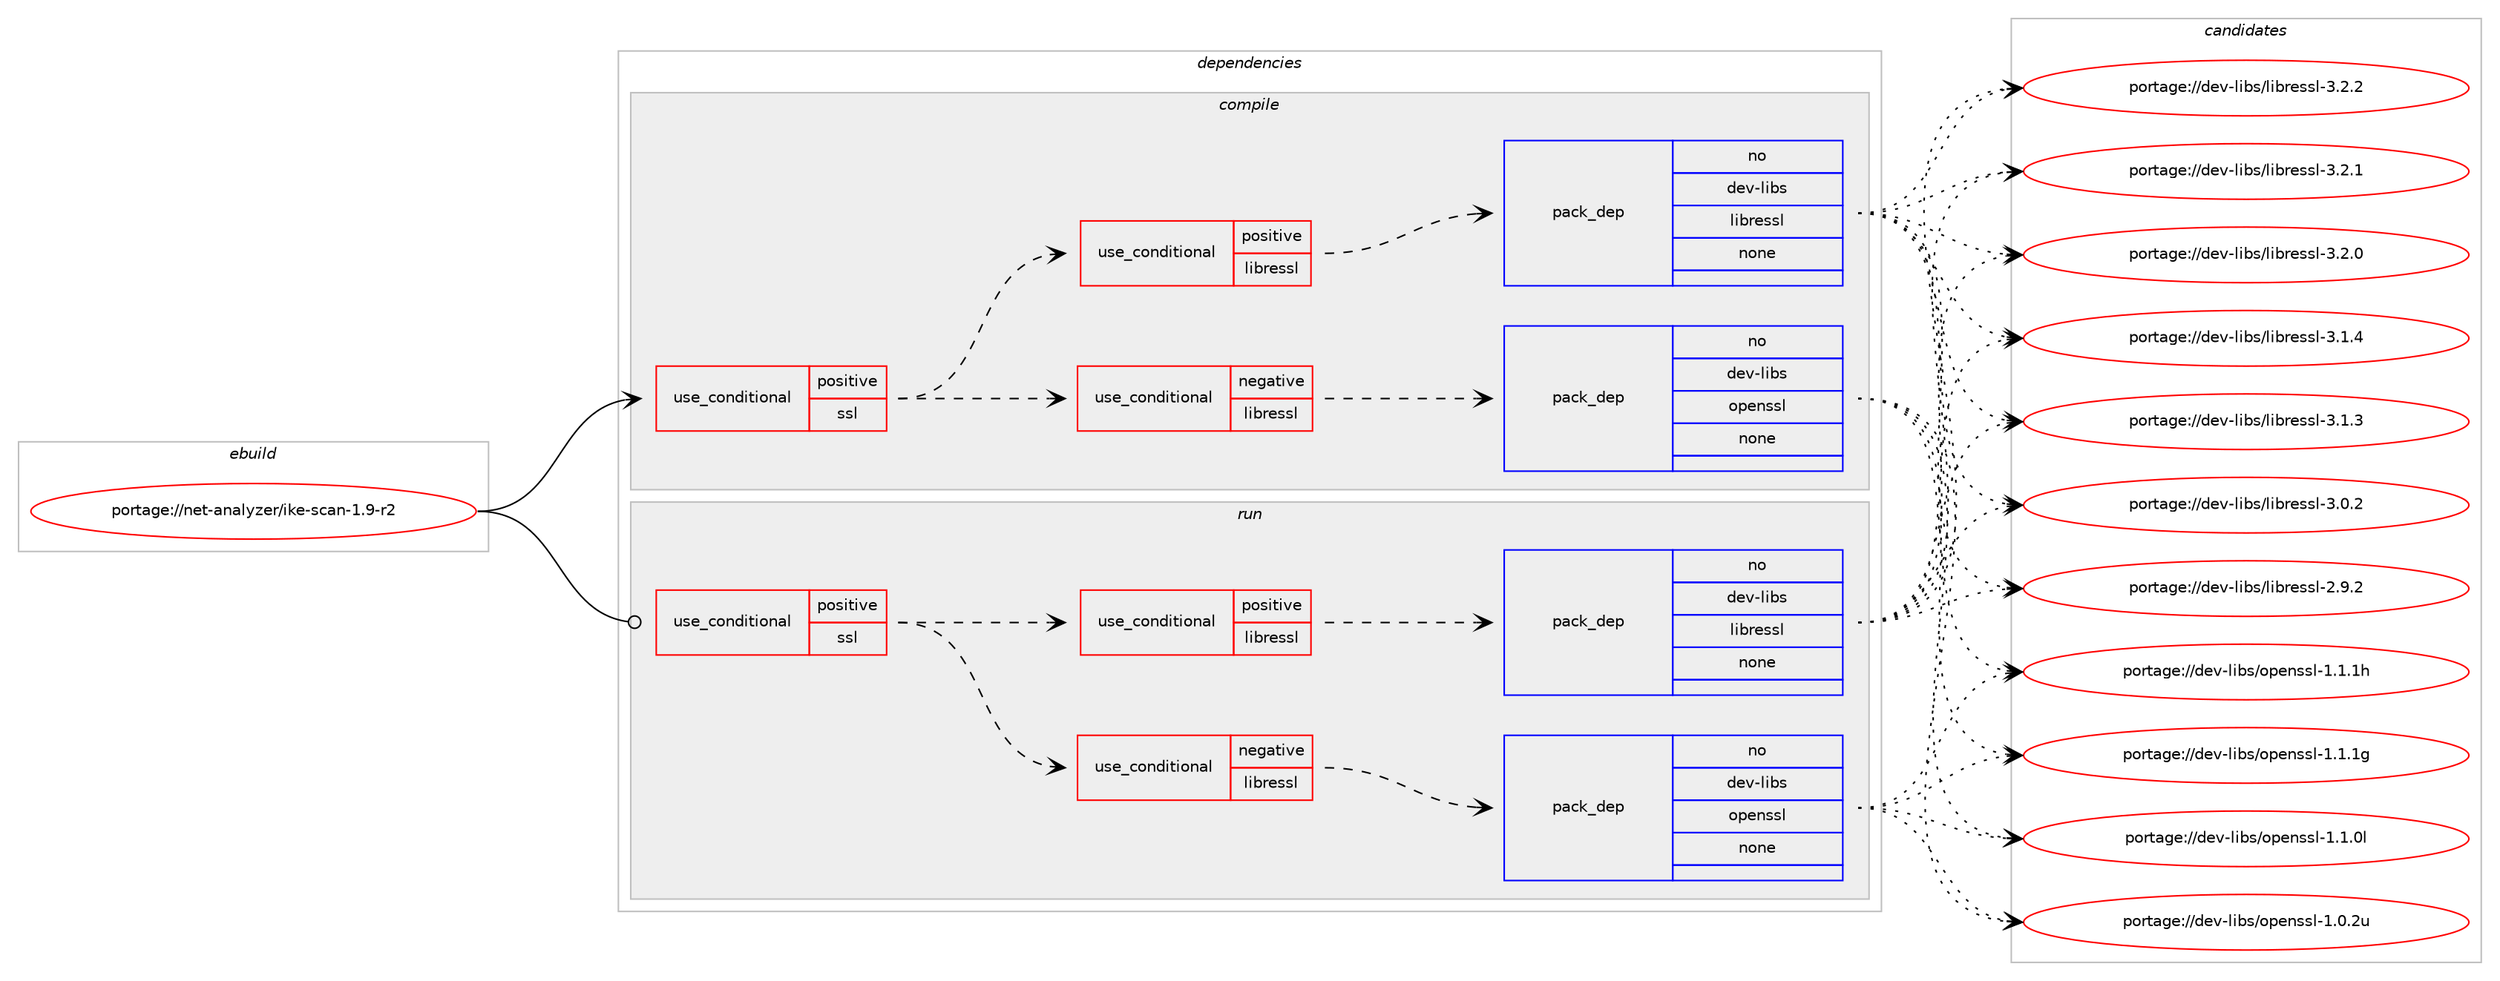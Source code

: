 digraph prolog {

# *************
# Graph options
# *************

newrank=true;
concentrate=true;
compound=true;
graph [rankdir=LR,fontname=Helvetica,fontsize=10,ranksep=1.5];#, ranksep=2.5, nodesep=0.2];
edge  [arrowhead=vee];
node  [fontname=Helvetica,fontsize=10];

# **********
# The ebuild
# **********

subgraph cluster_leftcol {
color=gray;
rank=same;
label=<<i>ebuild</i>>;
id [label="portage://net-analyzer/ike-scan-1.9-r2", color=red, width=4, href="../net-analyzer/ike-scan-1.9-r2.svg"];
}

# ****************
# The dependencies
# ****************

subgraph cluster_midcol {
color=gray;
label=<<i>dependencies</i>>;
subgraph cluster_compile {
fillcolor="#eeeeee";
style=filled;
label=<<i>compile</i>>;
subgraph cond666 {
dependency3987 [label=<<TABLE BORDER="0" CELLBORDER="1" CELLSPACING="0" CELLPADDING="4"><TR><TD ROWSPAN="3" CELLPADDING="10">use_conditional</TD></TR><TR><TD>positive</TD></TR><TR><TD>ssl</TD></TR></TABLE>>, shape=none, color=red];
subgraph cond667 {
dependency3988 [label=<<TABLE BORDER="0" CELLBORDER="1" CELLSPACING="0" CELLPADDING="4"><TR><TD ROWSPAN="3" CELLPADDING="10">use_conditional</TD></TR><TR><TD>negative</TD></TR><TR><TD>libressl</TD></TR></TABLE>>, shape=none, color=red];
subgraph pack3281 {
dependency3989 [label=<<TABLE BORDER="0" CELLBORDER="1" CELLSPACING="0" CELLPADDING="4" WIDTH="220"><TR><TD ROWSPAN="6" CELLPADDING="30">pack_dep</TD></TR><TR><TD WIDTH="110">no</TD></TR><TR><TD>dev-libs</TD></TR><TR><TD>openssl</TD></TR><TR><TD>none</TD></TR><TR><TD></TD></TR></TABLE>>, shape=none, color=blue];
}
dependency3988:e -> dependency3989:w [weight=20,style="dashed",arrowhead="vee"];
}
dependency3987:e -> dependency3988:w [weight=20,style="dashed",arrowhead="vee"];
subgraph cond668 {
dependency3990 [label=<<TABLE BORDER="0" CELLBORDER="1" CELLSPACING="0" CELLPADDING="4"><TR><TD ROWSPAN="3" CELLPADDING="10">use_conditional</TD></TR><TR><TD>positive</TD></TR><TR><TD>libressl</TD></TR></TABLE>>, shape=none, color=red];
subgraph pack3282 {
dependency3991 [label=<<TABLE BORDER="0" CELLBORDER="1" CELLSPACING="0" CELLPADDING="4" WIDTH="220"><TR><TD ROWSPAN="6" CELLPADDING="30">pack_dep</TD></TR><TR><TD WIDTH="110">no</TD></TR><TR><TD>dev-libs</TD></TR><TR><TD>libressl</TD></TR><TR><TD>none</TD></TR><TR><TD></TD></TR></TABLE>>, shape=none, color=blue];
}
dependency3990:e -> dependency3991:w [weight=20,style="dashed",arrowhead="vee"];
}
dependency3987:e -> dependency3990:w [weight=20,style="dashed",arrowhead="vee"];
}
id:e -> dependency3987:w [weight=20,style="solid",arrowhead="vee"];
}
subgraph cluster_compileandrun {
fillcolor="#eeeeee";
style=filled;
label=<<i>compile and run</i>>;
}
subgraph cluster_run {
fillcolor="#eeeeee";
style=filled;
label=<<i>run</i>>;
subgraph cond669 {
dependency3992 [label=<<TABLE BORDER="0" CELLBORDER="1" CELLSPACING="0" CELLPADDING="4"><TR><TD ROWSPAN="3" CELLPADDING="10">use_conditional</TD></TR><TR><TD>positive</TD></TR><TR><TD>ssl</TD></TR></TABLE>>, shape=none, color=red];
subgraph cond670 {
dependency3993 [label=<<TABLE BORDER="0" CELLBORDER="1" CELLSPACING="0" CELLPADDING="4"><TR><TD ROWSPAN="3" CELLPADDING="10">use_conditional</TD></TR><TR><TD>negative</TD></TR><TR><TD>libressl</TD></TR></TABLE>>, shape=none, color=red];
subgraph pack3283 {
dependency3994 [label=<<TABLE BORDER="0" CELLBORDER="1" CELLSPACING="0" CELLPADDING="4" WIDTH="220"><TR><TD ROWSPAN="6" CELLPADDING="30">pack_dep</TD></TR><TR><TD WIDTH="110">no</TD></TR><TR><TD>dev-libs</TD></TR><TR><TD>openssl</TD></TR><TR><TD>none</TD></TR><TR><TD></TD></TR></TABLE>>, shape=none, color=blue];
}
dependency3993:e -> dependency3994:w [weight=20,style="dashed",arrowhead="vee"];
}
dependency3992:e -> dependency3993:w [weight=20,style="dashed",arrowhead="vee"];
subgraph cond671 {
dependency3995 [label=<<TABLE BORDER="0" CELLBORDER="1" CELLSPACING="0" CELLPADDING="4"><TR><TD ROWSPAN="3" CELLPADDING="10">use_conditional</TD></TR><TR><TD>positive</TD></TR><TR><TD>libressl</TD></TR></TABLE>>, shape=none, color=red];
subgraph pack3284 {
dependency3996 [label=<<TABLE BORDER="0" CELLBORDER="1" CELLSPACING="0" CELLPADDING="4" WIDTH="220"><TR><TD ROWSPAN="6" CELLPADDING="30">pack_dep</TD></TR><TR><TD WIDTH="110">no</TD></TR><TR><TD>dev-libs</TD></TR><TR><TD>libressl</TD></TR><TR><TD>none</TD></TR><TR><TD></TD></TR></TABLE>>, shape=none, color=blue];
}
dependency3995:e -> dependency3996:w [weight=20,style="dashed",arrowhead="vee"];
}
dependency3992:e -> dependency3995:w [weight=20,style="dashed",arrowhead="vee"];
}
id:e -> dependency3992:w [weight=20,style="solid",arrowhead="odot"];
}
}

# **************
# The candidates
# **************

subgraph cluster_choices {
rank=same;
color=gray;
label=<<i>candidates</i>>;

subgraph choice3281 {
color=black;
nodesep=1;
choice100101118451081059811547111112101110115115108454946494649104 [label="portage://dev-libs/openssl-1.1.1h", color=red, width=4,href="../dev-libs/openssl-1.1.1h.svg"];
choice100101118451081059811547111112101110115115108454946494649103 [label="portage://dev-libs/openssl-1.1.1g", color=red, width=4,href="../dev-libs/openssl-1.1.1g.svg"];
choice100101118451081059811547111112101110115115108454946494648108 [label="portage://dev-libs/openssl-1.1.0l", color=red, width=4,href="../dev-libs/openssl-1.1.0l.svg"];
choice100101118451081059811547111112101110115115108454946484650117 [label="portage://dev-libs/openssl-1.0.2u", color=red, width=4,href="../dev-libs/openssl-1.0.2u.svg"];
dependency3989:e -> choice100101118451081059811547111112101110115115108454946494649104:w [style=dotted,weight="100"];
dependency3989:e -> choice100101118451081059811547111112101110115115108454946494649103:w [style=dotted,weight="100"];
dependency3989:e -> choice100101118451081059811547111112101110115115108454946494648108:w [style=dotted,weight="100"];
dependency3989:e -> choice100101118451081059811547111112101110115115108454946484650117:w [style=dotted,weight="100"];
}
subgraph choice3282 {
color=black;
nodesep=1;
choice10010111845108105981154710810598114101115115108455146504650 [label="portage://dev-libs/libressl-3.2.2", color=red, width=4,href="../dev-libs/libressl-3.2.2.svg"];
choice10010111845108105981154710810598114101115115108455146504649 [label="portage://dev-libs/libressl-3.2.1", color=red, width=4,href="../dev-libs/libressl-3.2.1.svg"];
choice10010111845108105981154710810598114101115115108455146504648 [label="portage://dev-libs/libressl-3.2.0", color=red, width=4,href="../dev-libs/libressl-3.2.0.svg"];
choice10010111845108105981154710810598114101115115108455146494652 [label="portage://dev-libs/libressl-3.1.4", color=red, width=4,href="../dev-libs/libressl-3.1.4.svg"];
choice10010111845108105981154710810598114101115115108455146494651 [label="portage://dev-libs/libressl-3.1.3", color=red, width=4,href="../dev-libs/libressl-3.1.3.svg"];
choice10010111845108105981154710810598114101115115108455146484650 [label="portage://dev-libs/libressl-3.0.2", color=red, width=4,href="../dev-libs/libressl-3.0.2.svg"];
choice10010111845108105981154710810598114101115115108455046574650 [label="portage://dev-libs/libressl-2.9.2", color=red, width=4,href="../dev-libs/libressl-2.9.2.svg"];
dependency3991:e -> choice10010111845108105981154710810598114101115115108455146504650:w [style=dotted,weight="100"];
dependency3991:e -> choice10010111845108105981154710810598114101115115108455146504649:w [style=dotted,weight="100"];
dependency3991:e -> choice10010111845108105981154710810598114101115115108455146504648:w [style=dotted,weight="100"];
dependency3991:e -> choice10010111845108105981154710810598114101115115108455146494652:w [style=dotted,weight="100"];
dependency3991:e -> choice10010111845108105981154710810598114101115115108455146494651:w [style=dotted,weight="100"];
dependency3991:e -> choice10010111845108105981154710810598114101115115108455146484650:w [style=dotted,weight="100"];
dependency3991:e -> choice10010111845108105981154710810598114101115115108455046574650:w [style=dotted,weight="100"];
}
subgraph choice3283 {
color=black;
nodesep=1;
choice100101118451081059811547111112101110115115108454946494649104 [label="portage://dev-libs/openssl-1.1.1h", color=red, width=4,href="../dev-libs/openssl-1.1.1h.svg"];
choice100101118451081059811547111112101110115115108454946494649103 [label="portage://dev-libs/openssl-1.1.1g", color=red, width=4,href="../dev-libs/openssl-1.1.1g.svg"];
choice100101118451081059811547111112101110115115108454946494648108 [label="portage://dev-libs/openssl-1.1.0l", color=red, width=4,href="../dev-libs/openssl-1.1.0l.svg"];
choice100101118451081059811547111112101110115115108454946484650117 [label="portage://dev-libs/openssl-1.0.2u", color=red, width=4,href="../dev-libs/openssl-1.0.2u.svg"];
dependency3994:e -> choice100101118451081059811547111112101110115115108454946494649104:w [style=dotted,weight="100"];
dependency3994:e -> choice100101118451081059811547111112101110115115108454946494649103:w [style=dotted,weight="100"];
dependency3994:e -> choice100101118451081059811547111112101110115115108454946494648108:w [style=dotted,weight="100"];
dependency3994:e -> choice100101118451081059811547111112101110115115108454946484650117:w [style=dotted,weight="100"];
}
subgraph choice3284 {
color=black;
nodesep=1;
choice10010111845108105981154710810598114101115115108455146504650 [label="portage://dev-libs/libressl-3.2.2", color=red, width=4,href="../dev-libs/libressl-3.2.2.svg"];
choice10010111845108105981154710810598114101115115108455146504649 [label="portage://dev-libs/libressl-3.2.1", color=red, width=4,href="../dev-libs/libressl-3.2.1.svg"];
choice10010111845108105981154710810598114101115115108455146504648 [label="portage://dev-libs/libressl-3.2.0", color=red, width=4,href="../dev-libs/libressl-3.2.0.svg"];
choice10010111845108105981154710810598114101115115108455146494652 [label="portage://dev-libs/libressl-3.1.4", color=red, width=4,href="../dev-libs/libressl-3.1.4.svg"];
choice10010111845108105981154710810598114101115115108455146494651 [label="portage://dev-libs/libressl-3.1.3", color=red, width=4,href="../dev-libs/libressl-3.1.3.svg"];
choice10010111845108105981154710810598114101115115108455146484650 [label="portage://dev-libs/libressl-3.0.2", color=red, width=4,href="../dev-libs/libressl-3.0.2.svg"];
choice10010111845108105981154710810598114101115115108455046574650 [label="portage://dev-libs/libressl-2.9.2", color=red, width=4,href="../dev-libs/libressl-2.9.2.svg"];
dependency3996:e -> choice10010111845108105981154710810598114101115115108455146504650:w [style=dotted,weight="100"];
dependency3996:e -> choice10010111845108105981154710810598114101115115108455146504649:w [style=dotted,weight="100"];
dependency3996:e -> choice10010111845108105981154710810598114101115115108455146504648:w [style=dotted,weight="100"];
dependency3996:e -> choice10010111845108105981154710810598114101115115108455146494652:w [style=dotted,weight="100"];
dependency3996:e -> choice10010111845108105981154710810598114101115115108455146494651:w [style=dotted,weight="100"];
dependency3996:e -> choice10010111845108105981154710810598114101115115108455146484650:w [style=dotted,weight="100"];
dependency3996:e -> choice10010111845108105981154710810598114101115115108455046574650:w [style=dotted,weight="100"];
}
}

}
